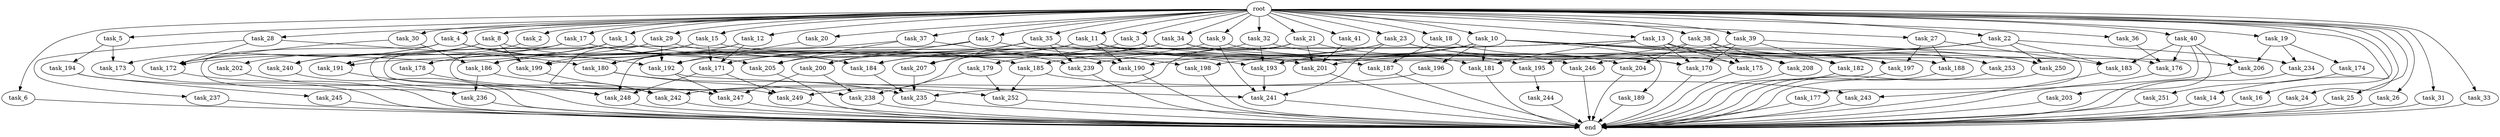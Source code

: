 digraph G {
  root [size="0.000000"];
  task_1 [size="1.024000"];
  task_2 [size="1.024000"];
  task_3 [size="1.024000"];
  task_4 [size="1.024000"];
  task_5 [size="1.024000"];
  task_6 [size="1.024000"];
  task_7 [size="1.024000"];
  task_8 [size="1.024000"];
  task_9 [size="1.024000"];
  task_10 [size="1.024000"];
  task_11 [size="1.024000"];
  task_12 [size="1.024000"];
  task_13 [size="1.024000"];
  task_14 [size="1.024000"];
  task_15 [size="1.024000"];
  task_16 [size="1.024000"];
  task_17 [size="1.024000"];
  task_18 [size="1.024000"];
  task_19 [size="1.024000"];
  task_20 [size="1.024000"];
  task_21 [size="1.024000"];
  task_22 [size="1.024000"];
  task_23 [size="1.024000"];
  task_24 [size="1.024000"];
  task_25 [size="1.024000"];
  task_26 [size="1.024000"];
  task_27 [size="1.024000"];
  task_28 [size="1.024000"];
  task_29 [size="1.024000"];
  task_30 [size="1.024000"];
  task_31 [size="1.024000"];
  task_32 [size="1.024000"];
  task_33 [size="1.024000"];
  task_34 [size="1.024000"];
  task_35 [size="1.024000"];
  task_36 [size="1.024000"];
  task_37 [size="1.024000"];
  task_38 [size="1.024000"];
  task_39 [size="1.024000"];
  task_40 [size="1.024000"];
  task_41 [size="1.024000"];
  task_170 [size="1700807049.216000"];
  task_171 [size="1142461300.736000"];
  task_172 [size="1022202216.448000"];
  task_173 [size="773094113.280000"];
  task_174 [size="549755813.888000"];
  task_175 [size="944892805.120000"];
  task_176 [size="764504178.688000"];
  task_177 [size="309237645.312000"];
  task_178 [size="523986010.112000"];
  task_179 [size="695784701.952000"];
  task_180 [size="463856467.968000"];
  task_181 [size="1151051235.328000"];
  task_182 [size="730144440.320000"];
  task_183 [size="979252543.488000"];
  task_184 [size="841813590.016000"];
  task_185 [size="584115552.256000"];
  task_186 [size="1262720385.024000"];
  task_187 [size="1554778161.152000"];
  task_188 [size="618475290.624000"];
  task_189 [size="309237645.312000"];
  task_190 [size="661424963.584000"];
  task_191 [size="876173328.384000"];
  task_192 [size="463856467.968000"];
  task_193 [size="996432412.672000"];
  task_194 [size="695784701.952000"];
  task_195 [size="970662608.896000"];
  task_196 [size="309237645.312000"];
  task_197 [size="1425929142.272000"];
  task_198 [size="446676598.784000"];
  task_199 [size="1700807049.216000"];
  task_200 [size="833223655.424000"];
  task_201 [size="1417339207.680000"];
  task_202 [size="858993459.200000"];
  task_203 [size="420906795.008000"];
  task_204 [size="1382979469.312000"];
  task_205 [size="1382979469.312000"];
  task_206 [size="1391569403.904000"];
  task_207 [size="1245540515.840000"];
  task_208 [size="523986010.112000"];
  task_234 [size="970662608.896000"];
  task_235 [size="1752346656.768000"];
  task_236 [size="807453851.648000"];
  task_237 [size="214748364.800000"];
  task_238 [size="1047972020.224000"];
  task_239 [size="1073741824.000000"];
  task_240 [size="893353197.568000"];
  task_241 [size="1898375544.832000"];
  task_242 [size="635655159.808000"];
  task_243 [size="730144440.320000"];
  task_244 [size="420906795.008000"];
  task_245 [size="214748364.800000"];
  task_246 [size="455266533.376000"];
  task_247 [size="601295421.440000"];
  task_248 [size="386547056.640000"];
  task_249 [size="481036337.152000"];
  task_250 [size="1262720385.024000"];
  task_251 [size="214748364.800000"];
  task_252 [size="1039382085.632000"];
  task_253 [size="635655159.808000"];
  end [size="0.000000"];

  root -> task_1 [size="1.000000"];
  root -> task_2 [size="1.000000"];
  root -> task_3 [size="1.000000"];
  root -> task_4 [size="1.000000"];
  root -> task_5 [size="1.000000"];
  root -> task_6 [size="1.000000"];
  root -> task_7 [size="1.000000"];
  root -> task_8 [size="1.000000"];
  root -> task_9 [size="1.000000"];
  root -> task_10 [size="1.000000"];
  root -> task_11 [size="1.000000"];
  root -> task_12 [size="1.000000"];
  root -> task_13 [size="1.000000"];
  root -> task_14 [size="1.000000"];
  root -> task_15 [size="1.000000"];
  root -> task_16 [size="1.000000"];
  root -> task_17 [size="1.000000"];
  root -> task_18 [size="1.000000"];
  root -> task_19 [size="1.000000"];
  root -> task_20 [size="1.000000"];
  root -> task_21 [size="1.000000"];
  root -> task_22 [size="1.000000"];
  root -> task_23 [size="1.000000"];
  root -> task_24 [size="1.000000"];
  root -> task_25 [size="1.000000"];
  root -> task_26 [size="1.000000"];
  root -> task_27 [size="1.000000"];
  root -> task_28 [size="1.000000"];
  root -> task_29 [size="1.000000"];
  root -> task_30 [size="1.000000"];
  root -> task_31 [size="1.000000"];
  root -> task_32 [size="1.000000"];
  root -> task_33 [size="1.000000"];
  root -> task_34 [size="1.000000"];
  root -> task_35 [size="1.000000"];
  root -> task_36 [size="1.000000"];
  root -> task_37 [size="1.000000"];
  root -> task_38 [size="1.000000"];
  root -> task_39 [size="1.000000"];
  root -> task_40 [size="1.000000"];
  root -> task_41 [size="1.000000"];
  task_1 -> task_172 [size="301989888.000000"];
  task_1 -> task_178 [size="301989888.000000"];
  task_1 -> task_201 [size="301989888.000000"];
  task_1 -> task_249 [size="301989888.000000"];
  task_2 -> task_191 [size="411041792.000000"];
  task_3 -> task_175 [size="301989888.000000"];
  task_3 -> task_205 [size="301989888.000000"];
  task_4 -> task_172 [size="75497472.000000"];
  task_4 -> task_173 [size="75497472.000000"];
  task_4 -> task_184 [size="75497472.000000"];
  task_4 -> task_192 [size="75497472.000000"];
  task_4 -> task_236 [size="75497472.000000"];
  task_5 -> task_173 [size="679477248.000000"];
  task_5 -> task_194 [size="679477248.000000"];
  task_6 -> end [size="1.000000"];
  task_7 -> task_198 [size="134217728.000000"];
  task_7 -> task_200 [size="134217728.000000"];
  task_7 -> task_248 [size="134217728.000000"];
  task_8 -> task_199 [size="838860800.000000"];
  task_8 -> task_202 [size="838860800.000000"];
  task_8 -> task_205 [size="838860800.000000"];
  task_8 -> task_240 [size="838860800.000000"];
  task_9 -> task_181 [size="411041792.000000"];
  task_9 -> task_184 [size="411041792.000000"];
  task_9 -> task_241 [size="411041792.000000"];
  task_10 -> task_176 [size="301989888.000000"];
  task_10 -> task_181 [size="301989888.000000"];
  task_10 -> task_182 [size="301989888.000000"];
  task_10 -> task_184 [size="301989888.000000"];
  task_10 -> task_188 [size="301989888.000000"];
  task_10 -> task_189 [size="301989888.000000"];
  task_10 -> task_193 [size="301989888.000000"];
  task_10 -> task_196 [size="301989888.000000"];
  task_10 -> task_198 [size="301989888.000000"];
  task_10 -> task_208 [size="301989888.000000"];
  task_11 -> task_171 [size="134217728.000000"];
  task_11 -> task_183 [size="134217728.000000"];
  task_11 -> task_190 [size="134217728.000000"];
  task_11 -> task_192 [size="134217728.000000"];
  task_11 -> task_193 [size="134217728.000000"];
  task_12 -> task_171 [size="33554432.000000"];
  task_12 -> task_180 [size="33554432.000000"];
  task_12 -> task_242 [size="33554432.000000"];
  task_13 -> task_170 [size="411041792.000000"];
  task_13 -> task_175 [size="411041792.000000"];
  task_13 -> task_181 [size="411041792.000000"];
  task_13 -> task_186 [size="411041792.000000"];
  task_13 -> task_197 [size="411041792.000000"];
  task_13 -> task_199 [size="411041792.000000"];
  task_13 -> task_250 [size="411041792.000000"];
  task_13 -> task_253 [size="411041792.000000"];
  task_14 -> end [size="1.000000"];
  task_15 -> task_171 [size="411041792.000000"];
  task_15 -> task_186 [size="411041792.000000"];
  task_15 -> task_199 [size="411041792.000000"];
  task_15 -> task_206 [size="411041792.000000"];
  task_16 -> end [size="1.000000"];
  task_17 -> task_184 [size="33554432.000000"];
  task_17 -> task_185 [size="33554432.000000"];
  task_17 -> task_191 [size="33554432.000000"];
  task_17 -> task_240 [size="33554432.000000"];
  task_17 -> task_248 [size="33554432.000000"];
  task_18 -> task_187 [size="838860800.000000"];
  task_18 -> task_204 [size="838860800.000000"];
  task_19 -> task_174 [size="536870912.000000"];
  task_19 -> task_206 [size="536870912.000000"];
  task_19 -> task_234 [size="536870912.000000"];
  task_20 -> task_192 [size="33554432.000000"];
  task_21 -> task_201 [size="33554432.000000"];
  task_21 -> task_235 [size="33554432.000000"];
  task_21 -> task_246 [size="33554432.000000"];
  task_21 -> task_249 [size="33554432.000000"];
  task_22 -> task_183 [size="411041792.000000"];
  task_22 -> task_191 [size="411041792.000000"];
  task_22 -> task_234 [size="411041792.000000"];
  task_22 -> task_246 [size="411041792.000000"];
  task_22 -> task_250 [size="411041792.000000"];
  task_23 -> task_170 [size="301989888.000000"];
  task_23 -> task_190 [size="301989888.000000"];
  task_23 -> task_204 [size="301989888.000000"];
  task_23 -> task_239 [size="301989888.000000"];
  task_23 -> task_241 [size="301989888.000000"];
  task_24 -> end [size="1.000000"];
  task_25 -> end [size="1.000000"];
  task_26 -> end [size="1.000000"];
  task_27 -> task_177 [size="301989888.000000"];
  task_27 -> task_188 [size="301989888.000000"];
  task_27 -> task_197 [size="301989888.000000"];
  task_28 -> task_172 [size="209715200.000000"];
  task_28 -> task_180 [size="209715200.000000"];
  task_28 -> task_237 [size="209715200.000000"];
  task_29 -> task_178 [size="209715200.000000"];
  task_29 -> task_190 [size="209715200.000000"];
  task_29 -> task_192 [size="209715200.000000"];
  task_29 -> task_242 [size="209715200.000000"];
  task_30 -> task_172 [size="411041792.000000"];
  task_30 -> task_186 [size="411041792.000000"];
  task_31 -> end [size="1.000000"];
  task_32 -> task_185 [size="536870912.000000"];
  task_32 -> task_193 [size="536870912.000000"];
  task_32 -> task_195 [size="536870912.000000"];
  task_33 -> end [size="1.000000"];
  task_34 -> task_179 [size="679477248.000000"];
  task_34 -> task_187 [size="679477248.000000"];
  task_34 -> task_197 [size="679477248.000000"];
  task_34 -> task_200 [size="679477248.000000"];
  task_34 -> task_207 [size="679477248.000000"];
  task_35 -> task_170 [size="536870912.000000"];
  task_35 -> task_171 [size="536870912.000000"];
  task_35 -> task_207 [size="536870912.000000"];
  task_35 -> task_239 [size="536870912.000000"];
  task_36 -> task_176 [size="33554432.000000"];
  task_37 -> task_180 [size="209715200.000000"];
  task_37 -> task_205 [size="209715200.000000"];
  task_37 -> task_239 [size="209715200.000000"];
  task_38 -> task_175 [size="209715200.000000"];
  task_38 -> task_201 [size="209715200.000000"];
  task_38 -> task_204 [size="209715200.000000"];
  task_38 -> task_208 [size="209715200.000000"];
  task_38 -> task_253 [size="209715200.000000"];
  task_39 -> task_170 [size="411041792.000000"];
  task_39 -> task_182 [size="411041792.000000"];
  task_39 -> task_195 [size="411041792.000000"];
  task_39 -> task_250 [size="411041792.000000"];
  task_40 -> task_176 [size="411041792.000000"];
  task_40 -> task_183 [size="411041792.000000"];
  task_40 -> task_203 [size="411041792.000000"];
  task_40 -> task_206 [size="411041792.000000"];
  task_40 -> task_243 [size="411041792.000000"];
  task_41 -> task_201 [size="838860800.000000"];
  task_170 -> end [size="1.000000"];
  task_171 -> task_248 [size="134217728.000000"];
  task_171 -> task_249 [size="134217728.000000"];
  task_172 -> end [size="1.000000"];
  task_173 -> end [size="1.000000"];
  task_174 -> task_251 [size="209715200.000000"];
  task_175 -> end [size="1.000000"];
  task_176 -> end [size="1.000000"];
  task_177 -> end [size="1.000000"];
  task_178 -> task_248 [size="75497472.000000"];
  task_179 -> task_238 [size="411041792.000000"];
  task_179 -> task_252 [size="411041792.000000"];
  task_180 -> task_235 [size="536870912.000000"];
  task_180 -> task_238 [size="536870912.000000"];
  task_181 -> end [size="1.000000"];
  task_182 -> end [size="1.000000"];
  task_183 -> end [size="1.000000"];
  task_184 -> task_235 [size="838860800.000000"];
  task_185 -> task_243 [size="301989888.000000"];
  task_185 -> task_252 [size="301989888.000000"];
  task_186 -> task_236 [size="301989888.000000"];
  task_186 -> task_252 [size="301989888.000000"];
  task_187 -> end [size="1.000000"];
  task_188 -> end [size="1.000000"];
  task_189 -> end [size="1.000000"];
  task_190 -> end [size="1.000000"];
  task_191 -> end [size="1.000000"];
  task_192 -> task_241 [size="301989888.000000"];
  task_192 -> task_247 [size="301989888.000000"];
  task_193 -> task_241 [size="838860800.000000"];
  task_194 -> task_245 [size="209715200.000000"];
  task_194 -> task_247 [size="209715200.000000"];
  task_195 -> task_244 [size="411041792.000000"];
  task_196 -> task_242 [size="301989888.000000"];
  task_197 -> end [size="1.000000"];
  task_198 -> end [size="1.000000"];
  task_199 -> task_242 [size="75497472.000000"];
  task_200 -> task_238 [size="75497472.000000"];
  task_200 -> task_247 [size="75497472.000000"];
  task_201 -> end [size="1.000000"];
  task_202 -> task_236 [size="411041792.000000"];
  task_203 -> end [size="1.000000"];
  task_204 -> end [size="1.000000"];
  task_205 -> end [size="1.000000"];
  task_206 -> end [size="1.000000"];
  task_207 -> task_235 [size="301989888.000000"];
  task_208 -> end [size="1.000000"];
  task_234 -> end [size="1.000000"];
  task_235 -> end [size="1.000000"];
  task_236 -> end [size="1.000000"];
  task_237 -> end [size="1.000000"];
  task_238 -> end [size="1.000000"];
  task_239 -> end [size="1.000000"];
  task_240 -> end [size="1.000000"];
  task_241 -> end [size="1.000000"];
  task_242 -> end [size="1.000000"];
  task_243 -> end [size="1.000000"];
  task_244 -> end [size="1.000000"];
  task_245 -> end [size="1.000000"];
  task_246 -> end [size="1.000000"];
  task_247 -> end [size="1.000000"];
  task_248 -> end [size="1.000000"];
  task_249 -> end [size="1.000000"];
  task_250 -> end [size="1.000000"];
  task_251 -> end [size="1.000000"];
  task_252 -> end [size="1.000000"];
  task_253 -> end [size="1.000000"];
}
